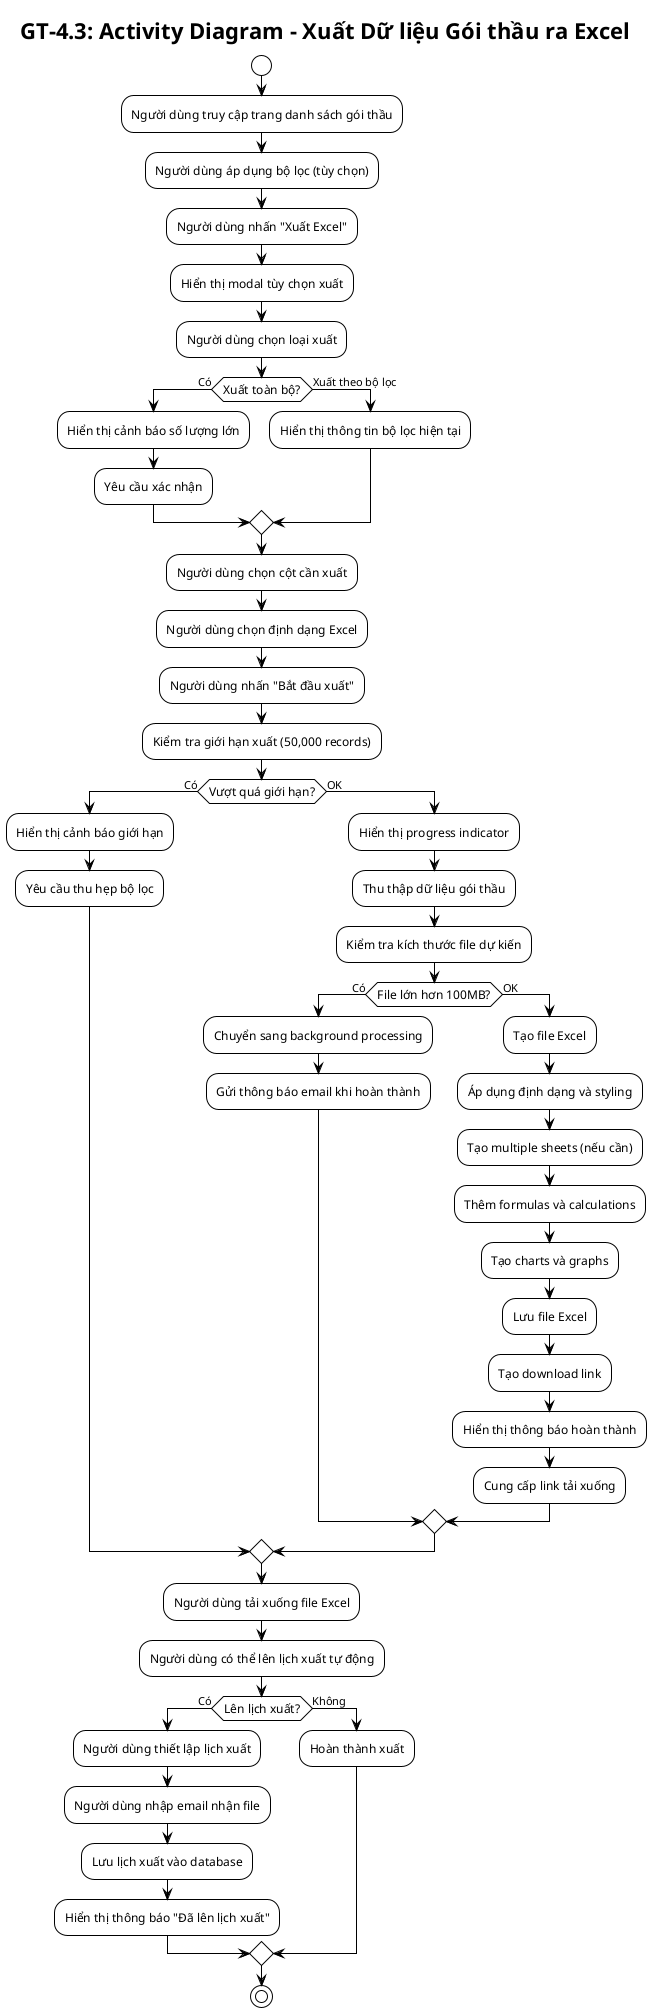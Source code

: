 @startuml GT-4.3 Activity Diagram
!theme plain
skinparam activityFontSize 12

title GT-4.3: Activity Diagram - Xuất Dữ liệu Gói thầu ra Excel

start

:Người dùng truy cập trang danh sách gói thầu;

:Người dùng áp dụng bộ lọc (tùy chọn);

:Người dùng nhấn "Xuất Excel";

:Hiển thị modal tùy chọn xuất;

:Người dùng chọn loại xuất;

if (Xuất toàn bộ?) then (Có)
    :Hiển thị cảnh báo số lượng lớn;
    :Yêu cầu xác nhận;
else (Xuất theo bộ lọc)
    :Hiển thị thông tin bộ lọc hiện tại;
endif

:Người dùng chọn cột cần xuất;

:Người dùng chọn định dạng Excel;

:Người dùng nhấn "Bắt đầu xuất";

:Kiểm tra giới hạn xuất (50,000 records);

if (Vượt quá giới hạn?) then (Có)
    :Hiển thị cảnh báo giới hạn;
    :Yêu cầu thu hẹp bộ lọc;
else (OK)
    :Hiển thị progress indicator;
    
    :Thu thập dữ liệu gói thầu;
    
    :Kiểm tra kích thước file dự kiến;
    
    if (File lớn hơn 100MB?) then (Có)
        :Chuyển sang background processing;
        :Gửi thông báo email khi hoàn thành;
    else (OK)
        :Tạo file Excel;
        :Áp dụng định dạng và styling;
        :Tạo multiple sheets (nếu cần);
        :Thêm formulas và calculations;
        :Tạo charts và graphs;
        
        :Lưu file Excel;
        :Tạo download link;
        
        :Hiển thị thông báo hoàn thành;
        :Cung cấp link tải xuống;
    endif
endif

:Người dùng tải xuống file Excel;

:Người dùng có thể lên lịch xuất tự động;

if (Lên lịch xuất?) then (Có)
    :Người dùng thiết lập lịch xuất;
    :Người dùng nhập email nhận file;
    :Lưu lịch xuất vào database;
    :Hiển thị thông báo "Đã lên lịch xuất";
else (Không)
    :Hoàn thành xuất;
endif

stop

@enduml
